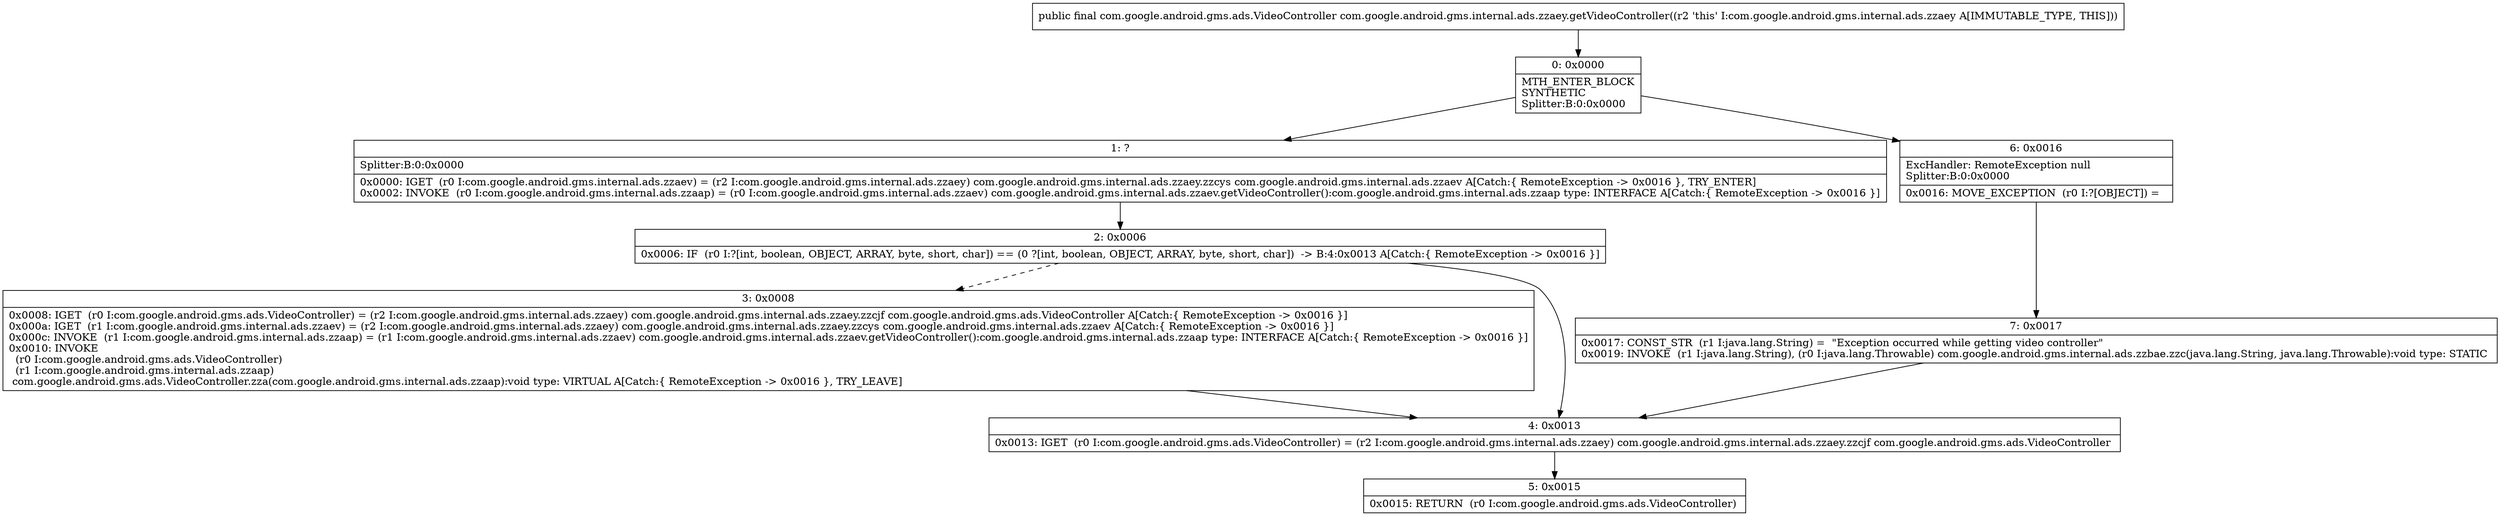 digraph "CFG forcom.google.android.gms.internal.ads.zzaey.getVideoController()Lcom\/google\/android\/gms\/ads\/VideoController;" {
Node_0 [shape=record,label="{0\:\ 0x0000|MTH_ENTER_BLOCK\lSYNTHETIC\lSplitter:B:0:0x0000\l}"];
Node_1 [shape=record,label="{1\:\ ?|Splitter:B:0:0x0000\l|0x0000: IGET  (r0 I:com.google.android.gms.internal.ads.zzaev) = (r2 I:com.google.android.gms.internal.ads.zzaey) com.google.android.gms.internal.ads.zzaey.zzcys com.google.android.gms.internal.ads.zzaev A[Catch:\{ RemoteException \-\> 0x0016 \}, TRY_ENTER]\l0x0002: INVOKE  (r0 I:com.google.android.gms.internal.ads.zzaap) = (r0 I:com.google.android.gms.internal.ads.zzaev) com.google.android.gms.internal.ads.zzaev.getVideoController():com.google.android.gms.internal.ads.zzaap type: INTERFACE A[Catch:\{ RemoteException \-\> 0x0016 \}]\l}"];
Node_2 [shape=record,label="{2\:\ 0x0006|0x0006: IF  (r0 I:?[int, boolean, OBJECT, ARRAY, byte, short, char]) == (0 ?[int, boolean, OBJECT, ARRAY, byte, short, char])  \-\> B:4:0x0013 A[Catch:\{ RemoteException \-\> 0x0016 \}]\l}"];
Node_3 [shape=record,label="{3\:\ 0x0008|0x0008: IGET  (r0 I:com.google.android.gms.ads.VideoController) = (r2 I:com.google.android.gms.internal.ads.zzaey) com.google.android.gms.internal.ads.zzaey.zzcjf com.google.android.gms.ads.VideoController A[Catch:\{ RemoteException \-\> 0x0016 \}]\l0x000a: IGET  (r1 I:com.google.android.gms.internal.ads.zzaev) = (r2 I:com.google.android.gms.internal.ads.zzaey) com.google.android.gms.internal.ads.zzaey.zzcys com.google.android.gms.internal.ads.zzaev A[Catch:\{ RemoteException \-\> 0x0016 \}]\l0x000c: INVOKE  (r1 I:com.google.android.gms.internal.ads.zzaap) = (r1 I:com.google.android.gms.internal.ads.zzaev) com.google.android.gms.internal.ads.zzaev.getVideoController():com.google.android.gms.internal.ads.zzaap type: INTERFACE A[Catch:\{ RemoteException \-\> 0x0016 \}]\l0x0010: INVOKE  \l  (r0 I:com.google.android.gms.ads.VideoController)\l  (r1 I:com.google.android.gms.internal.ads.zzaap)\l com.google.android.gms.ads.VideoController.zza(com.google.android.gms.internal.ads.zzaap):void type: VIRTUAL A[Catch:\{ RemoteException \-\> 0x0016 \}, TRY_LEAVE]\l}"];
Node_4 [shape=record,label="{4\:\ 0x0013|0x0013: IGET  (r0 I:com.google.android.gms.ads.VideoController) = (r2 I:com.google.android.gms.internal.ads.zzaey) com.google.android.gms.internal.ads.zzaey.zzcjf com.google.android.gms.ads.VideoController \l}"];
Node_5 [shape=record,label="{5\:\ 0x0015|0x0015: RETURN  (r0 I:com.google.android.gms.ads.VideoController) \l}"];
Node_6 [shape=record,label="{6\:\ 0x0016|ExcHandler: RemoteException null\lSplitter:B:0:0x0000\l|0x0016: MOVE_EXCEPTION  (r0 I:?[OBJECT]) =  \l}"];
Node_7 [shape=record,label="{7\:\ 0x0017|0x0017: CONST_STR  (r1 I:java.lang.String) =  \"Exception occurred while getting video controller\" \l0x0019: INVOKE  (r1 I:java.lang.String), (r0 I:java.lang.Throwable) com.google.android.gms.internal.ads.zzbae.zzc(java.lang.String, java.lang.Throwable):void type: STATIC \l}"];
MethodNode[shape=record,label="{public final com.google.android.gms.ads.VideoController com.google.android.gms.internal.ads.zzaey.getVideoController((r2 'this' I:com.google.android.gms.internal.ads.zzaey A[IMMUTABLE_TYPE, THIS])) }"];
MethodNode -> Node_0;
Node_0 -> Node_1;
Node_0 -> Node_6;
Node_1 -> Node_2;
Node_2 -> Node_3[style=dashed];
Node_2 -> Node_4;
Node_3 -> Node_4;
Node_4 -> Node_5;
Node_6 -> Node_7;
Node_7 -> Node_4;
}

